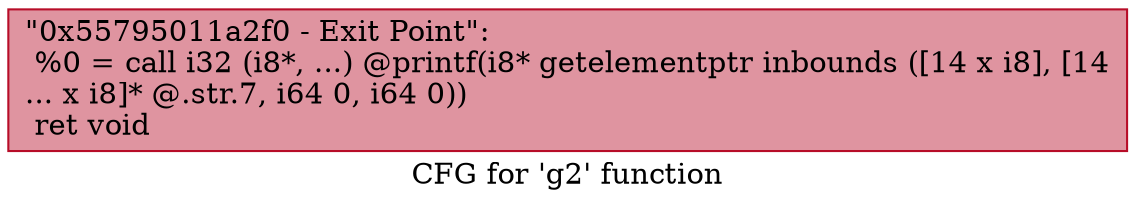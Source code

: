 digraph "CFG for 'g2' function" {
	label="CFG for 'g2' function";

	Node0x55795011a2f0 [shape=record,color="#b70d28ff", style=filled, fillcolor="#b70d2870",label="{\"0x55795011a2f0 - Exit Point\":\l  %0 = call i32 (i8*, ...) @printf(i8* getelementptr inbounds ([14 x i8], [14\l... x i8]* @.str.7, i64 0, i64 0))\l  ret void\l}"];
}
